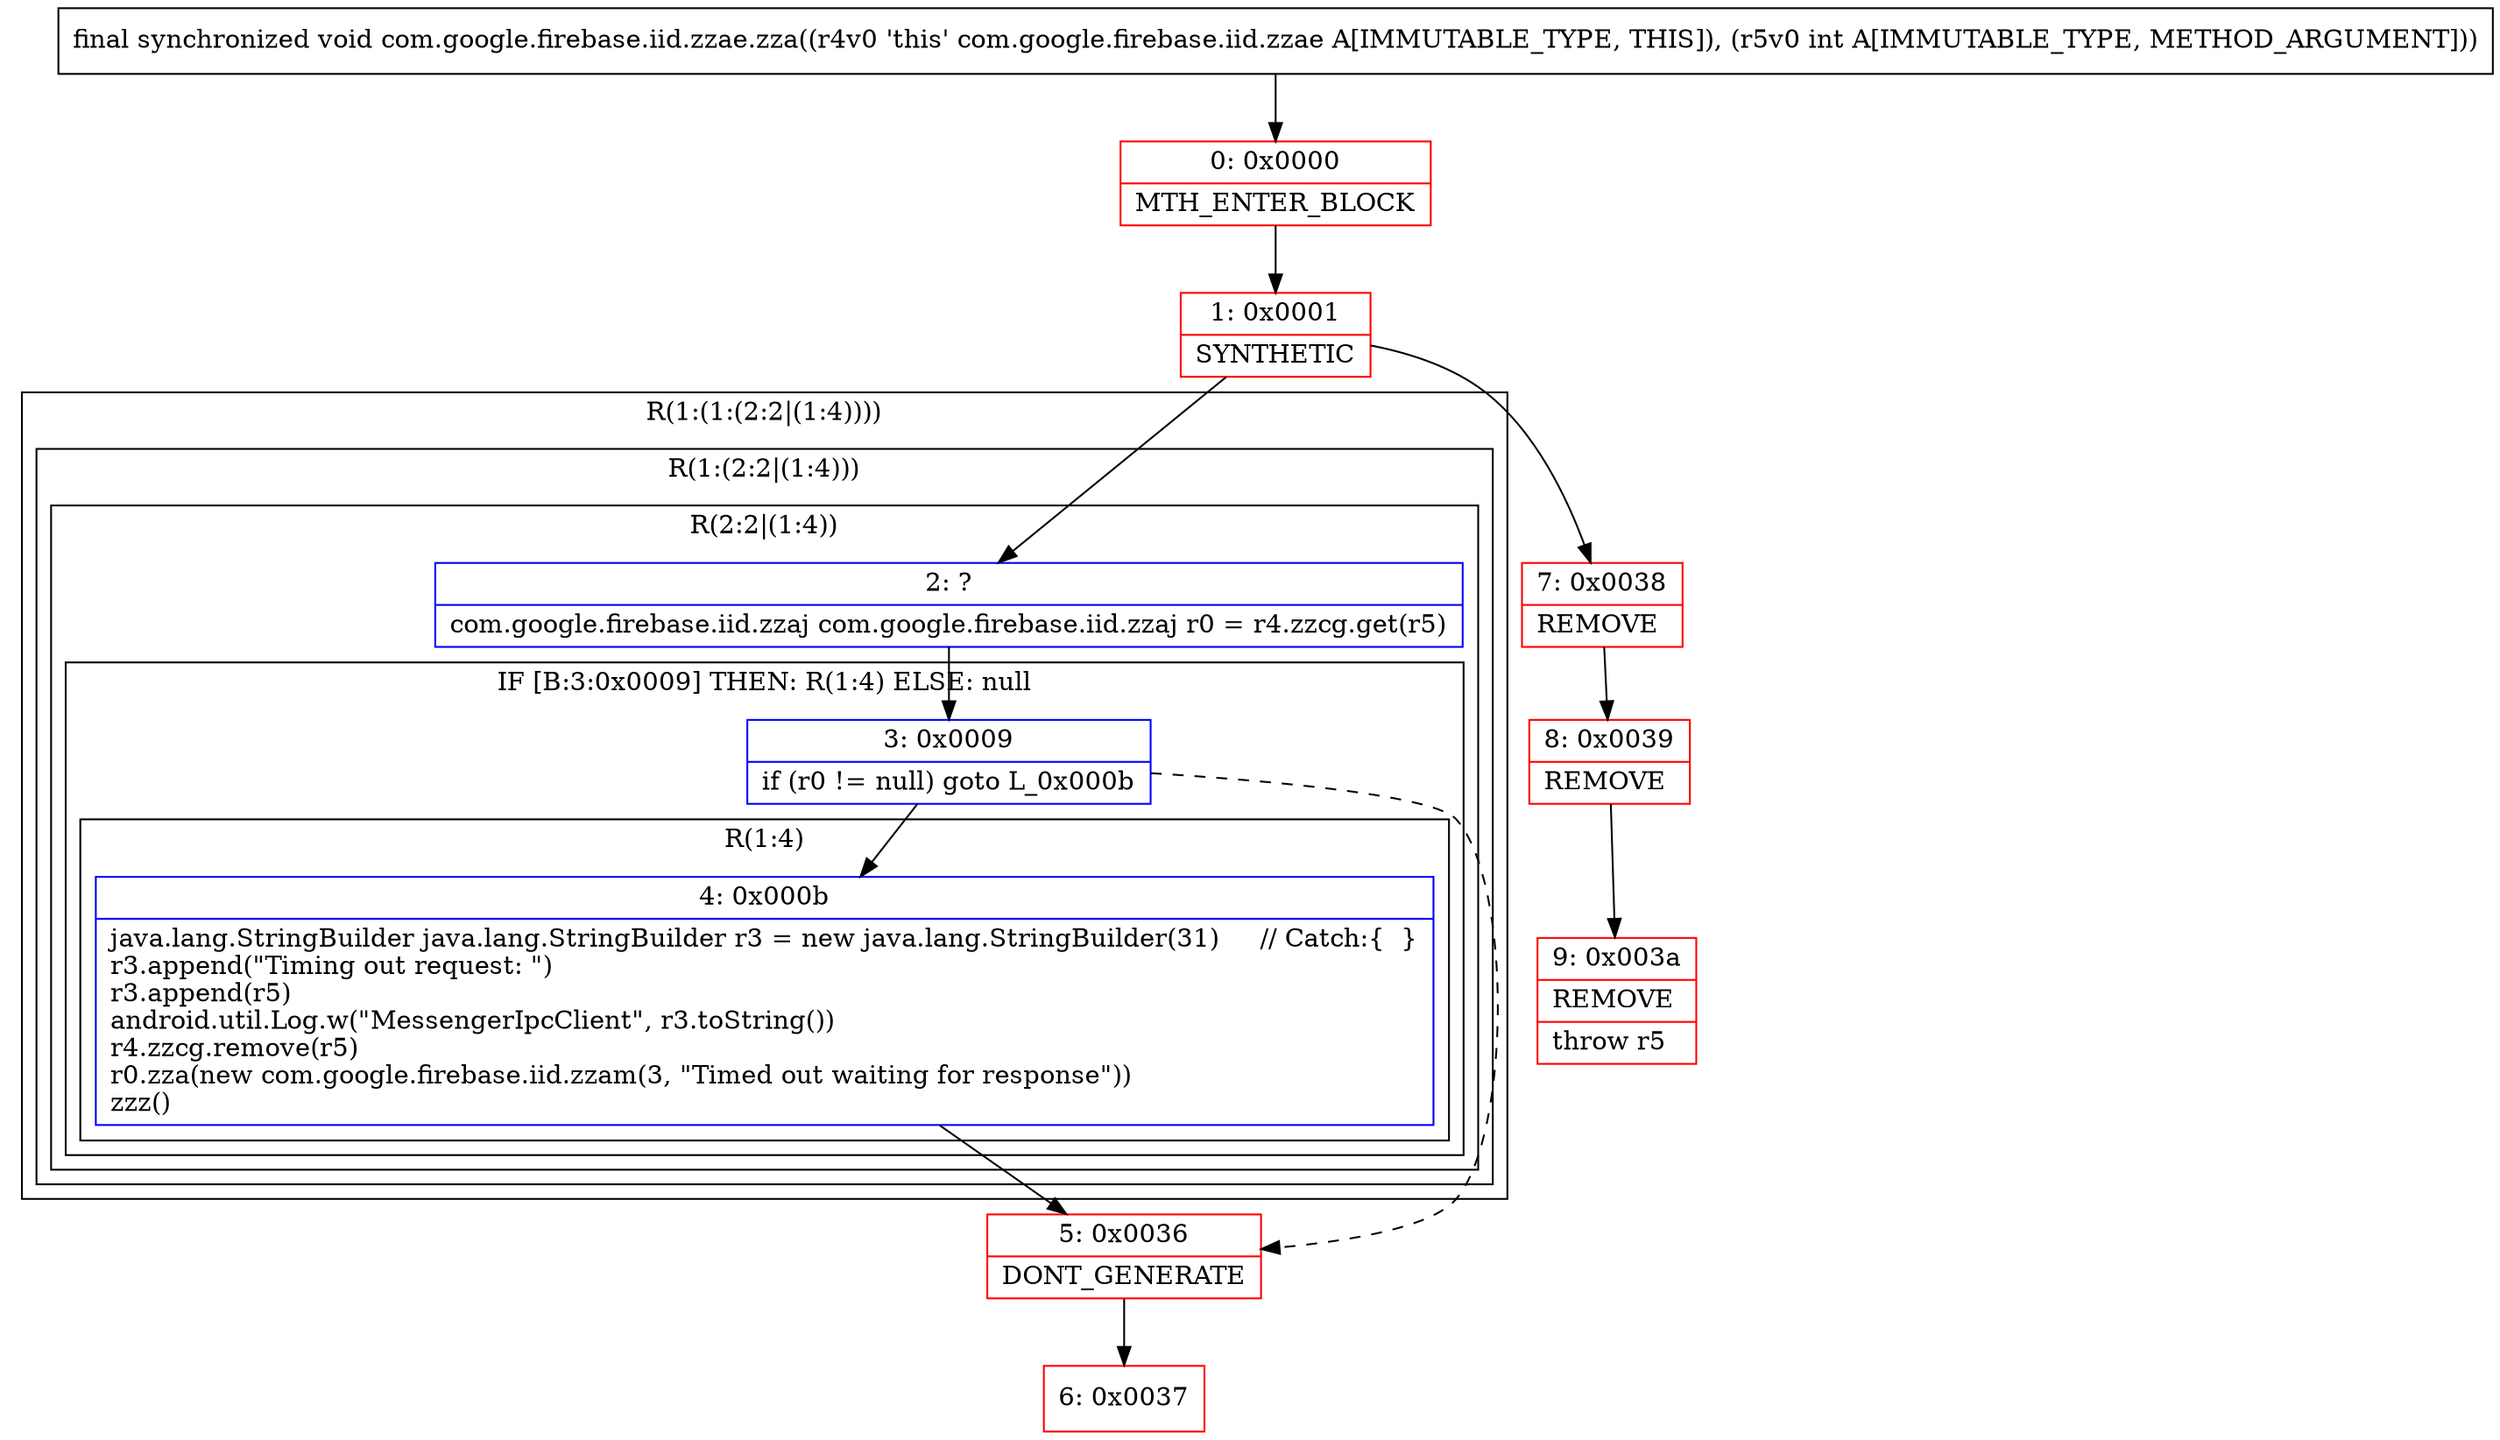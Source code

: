 digraph "CFG forcom.google.firebase.iid.zzae.zza(I)V" {
subgraph cluster_Region_1368517490 {
label = "R(1:(1:(2:2|(1:4))))";
node [shape=record,color=blue];
subgraph cluster_Region_1665880475 {
label = "R(1:(2:2|(1:4)))";
node [shape=record,color=blue];
subgraph cluster_Region_350527073 {
label = "R(2:2|(1:4))";
node [shape=record,color=blue];
Node_2 [shape=record,label="{2\:\ ?|com.google.firebase.iid.zzaj com.google.firebase.iid.zzaj r0 = r4.zzcg.get(r5)\l}"];
subgraph cluster_IfRegion_310129471 {
label = "IF [B:3:0x0009] THEN: R(1:4) ELSE: null";
node [shape=record,color=blue];
Node_3 [shape=record,label="{3\:\ 0x0009|if (r0 != null) goto L_0x000b\l}"];
subgraph cluster_Region_887542578 {
label = "R(1:4)";
node [shape=record,color=blue];
Node_4 [shape=record,label="{4\:\ 0x000b|java.lang.StringBuilder java.lang.StringBuilder r3 = new java.lang.StringBuilder(31)     \/\/ Catch:\{  \}\lr3.append(\"Timing out request: \")\lr3.append(r5)\landroid.util.Log.w(\"MessengerIpcClient\", r3.toString())\lr4.zzcg.remove(r5)\lr0.zza(new com.google.firebase.iid.zzam(3, \"Timed out waiting for response\"))\lzzz()\l}"];
}
}
}
}
}
Node_0 [shape=record,color=red,label="{0\:\ 0x0000|MTH_ENTER_BLOCK\l}"];
Node_1 [shape=record,color=red,label="{1\:\ 0x0001|SYNTHETIC\l}"];
Node_5 [shape=record,color=red,label="{5\:\ 0x0036|DONT_GENERATE\l}"];
Node_6 [shape=record,color=red,label="{6\:\ 0x0037}"];
Node_7 [shape=record,color=red,label="{7\:\ 0x0038|REMOVE\l}"];
Node_8 [shape=record,color=red,label="{8\:\ 0x0039|REMOVE\l}"];
Node_9 [shape=record,color=red,label="{9\:\ 0x003a|REMOVE\l|throw r5\l}"];
MethodNode[shape=record,label="{final synchronized void com.google.firebase.iid.zzae.zza((r4v0 'this' com.google.firebase.iid.zzae A[IMMUTABLE_TYPE, THIS]), (r5v0 int A[IMMUTABLE_TYPE, METHOD_ARGUMENT])) }"];
MethodNode -> Node_0;
Node_2 -> Node_3;
Node_3 -> Node_4;
Node_3 -> Node_5[style=dashed];
Node_4 -> Node_5;
Node_0 -> Node_1;
Node_1 -> Node_2;
Node_1 -> Node_7;
Node_5 -> Node_6;
Node_7 -> Node_8;
Node_8 -> Node_9;
}

